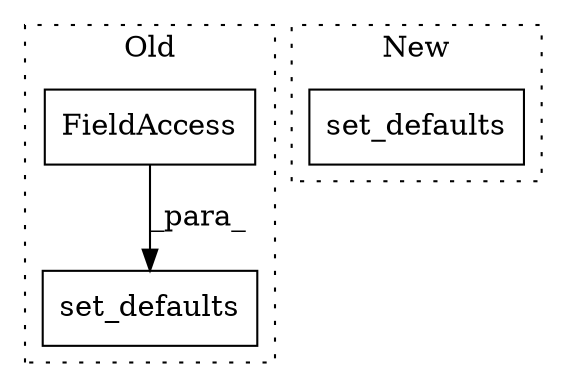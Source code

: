 digraph G {
subgraph cluster0 {
1 [label="set_defaults" a="32" s="2126,2151" l="13,1" shape="box"];
3 [label="FieldAccess" a="22" s="2139" l="12" shape="box"];
label = "Old";
style="dotted";
}
subgraph cluster1 {
2 [label="set_defaults" a="32" s="2206,2259" l="13,1" shape="box"];
label = "New";
style="dotted";
}
3 -> 1 [label="_para_"];
}